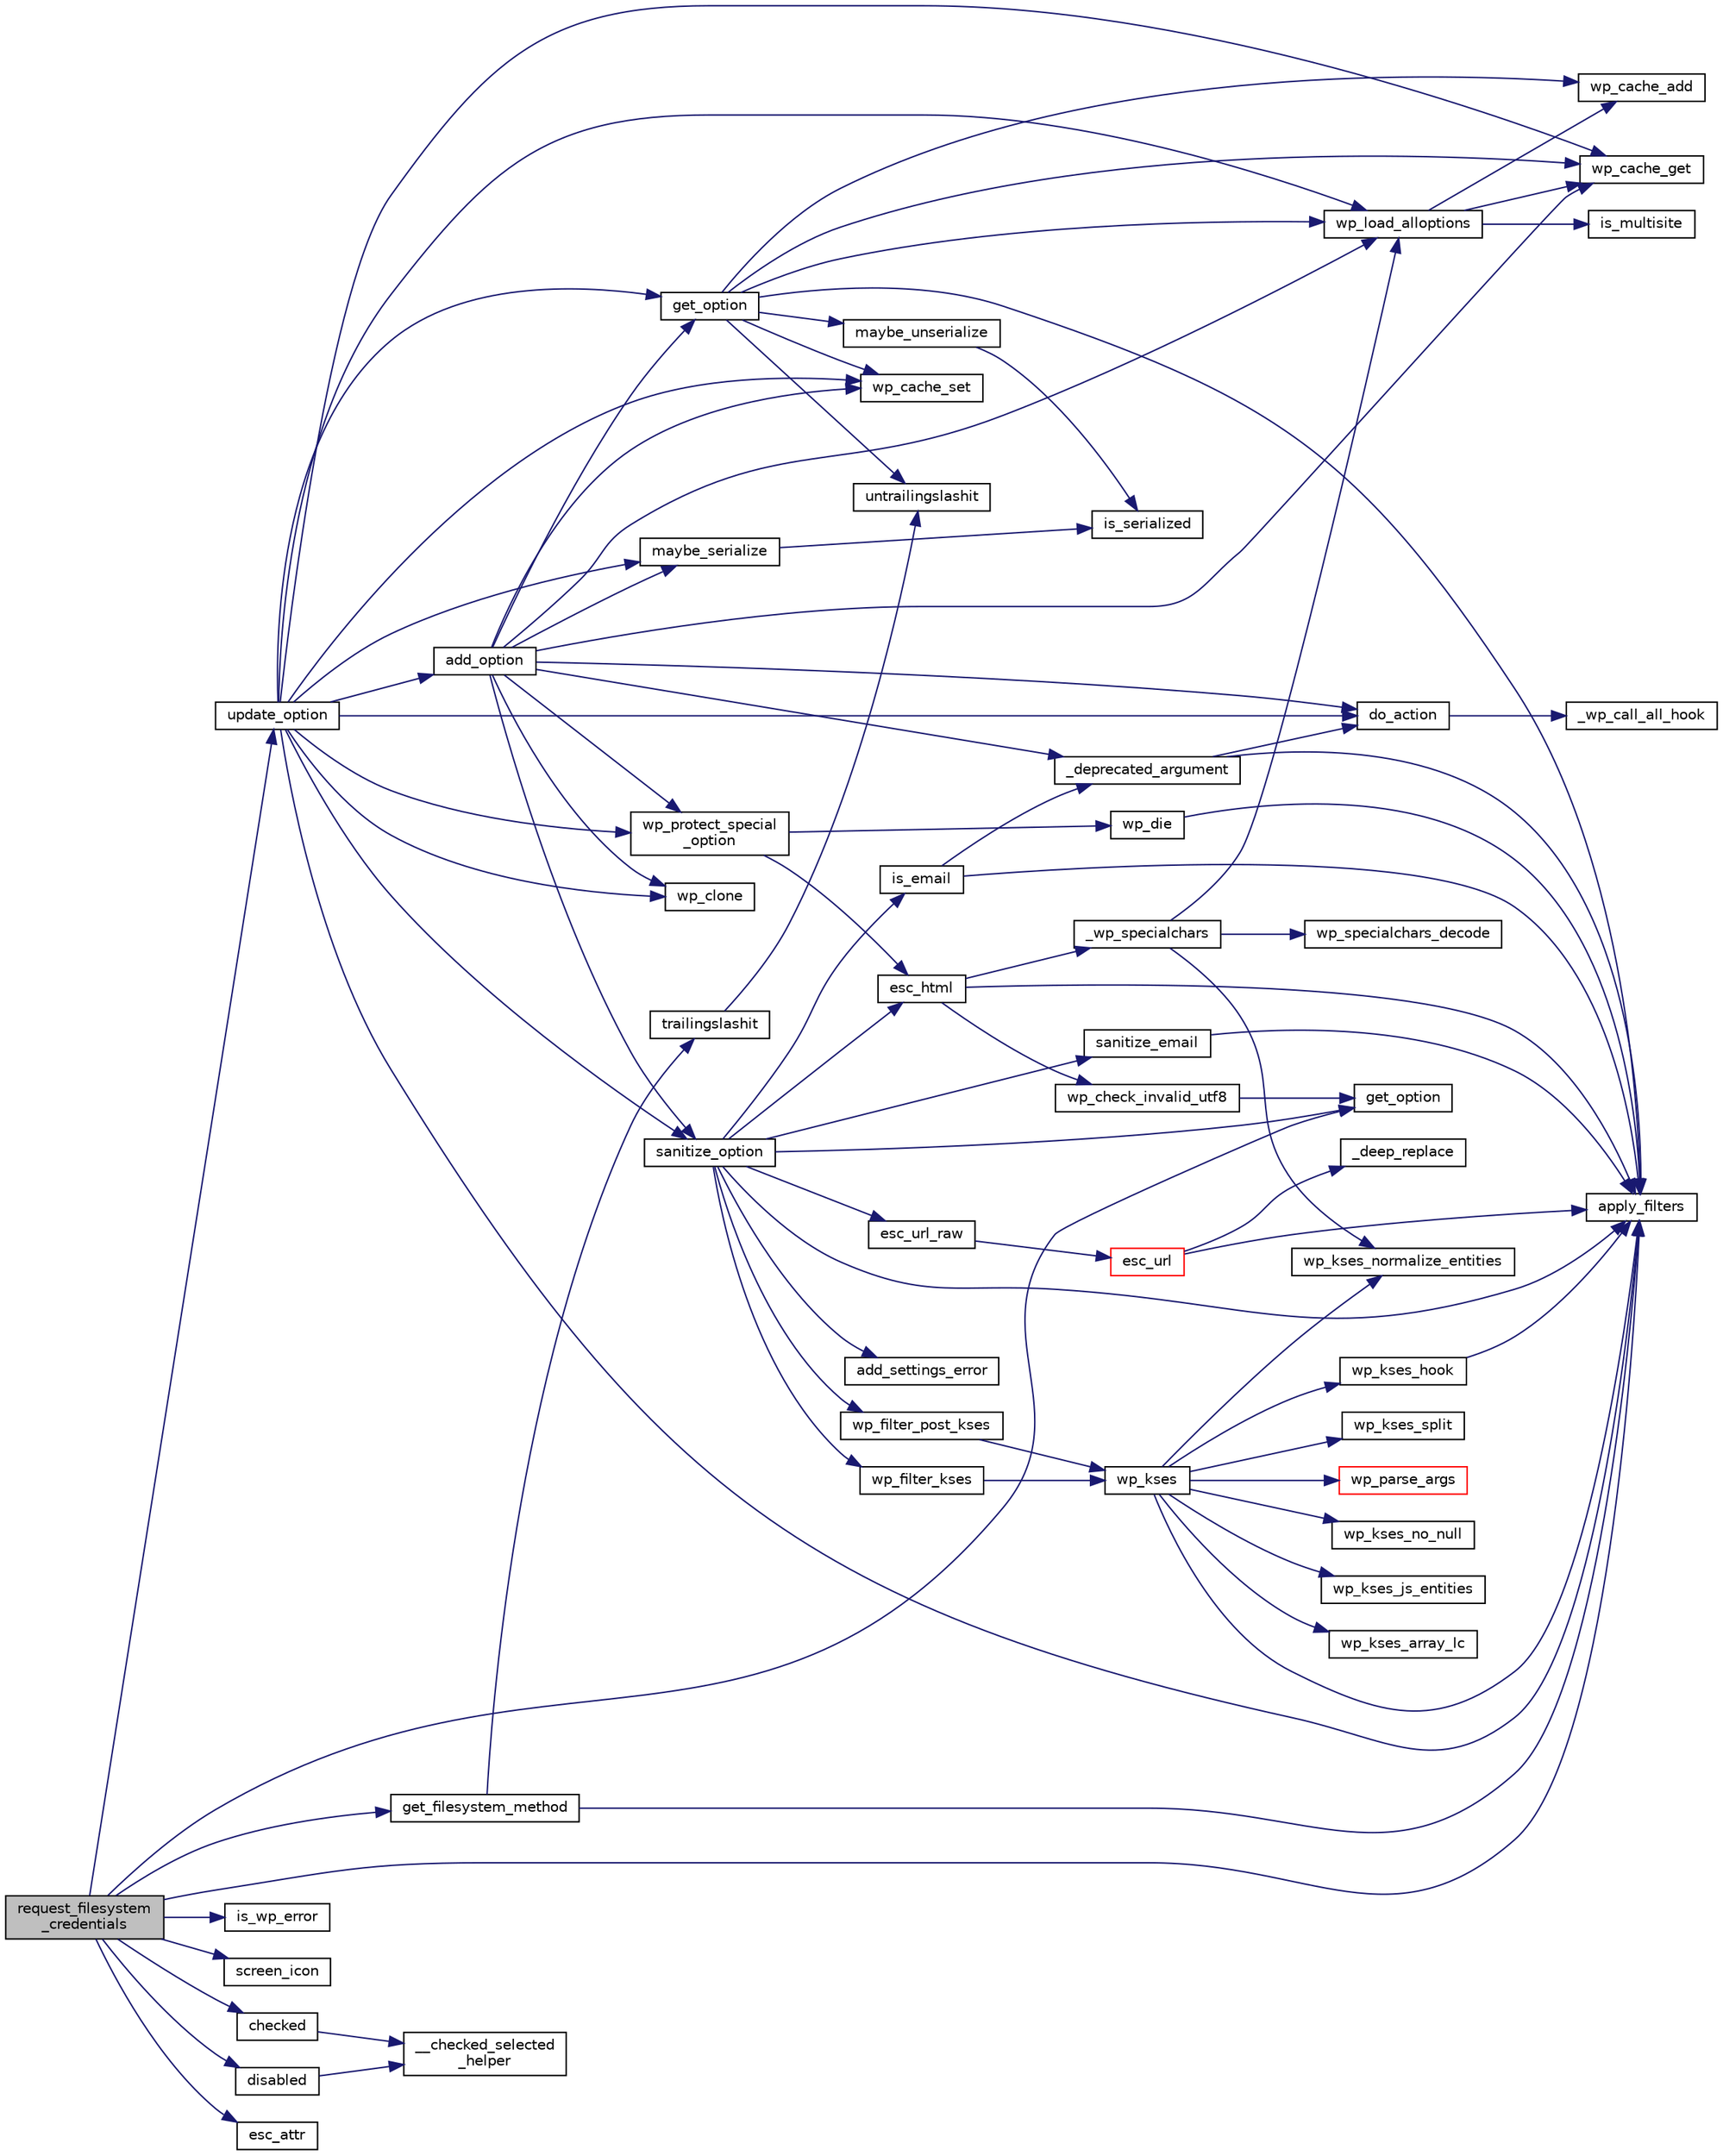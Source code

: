 digraph "request_filesystem_credentials"
{
  edge [fontname="Helvetica",fontsize="10",labelfontname="Helvetica",labelfontsize="10"];
  node [fontname="Helvetica",fontsize="10",shape=record];
  rankdir="LR";
  Node1 [label="request_filesystem\l_credentials",height=0.2,width=0.4,color="black", fillcolor="grey75", style="filled", fontcolor="black"];
  Node1 -> Node2 [color="midnightblue",fontsize="10",style="solid",fontname="Helvetica"];
  Node2 [label="apply_filters",height=0.2,width=0.4,color="black", fillcolor="white", style="filled",URL="$load-scripts_8php.html#a54639394aa645a2277ea41f3cbd23247"];
  Node1 -> Node3 [color="midnightblue",fontsize="10",style="solid",fontname="Helvetica"];
  Node3 [label="get_filesystem_method",height=0.2,width=0.4,color="black", fillcolor="white", style="filled",URL="$file_8php.html#aa5f330254456768061cce318b93e3b77"];
  Node3 -> Node4 [color="midnightblue",fontsize="10",style="solid",fontname="Helvetica"];
  Node4 [label="trailingslashit",height=0.2,width=0.4,color="black", fillcolor="white", style="filled",URL="$formatting_8php.html#a996c0584f3d97040938ef0073352c114"];
  Node4 -> Node5 [color="midnightblue",fontsize="10",style="solid",fontname="Helvetica"];
  Node5 [label="untrailingslashit",height=0.2,width=0.4,color="black", fillcolor="white", style="filled",URL="$formatting_8php.html#ab99d2b875428a3172f6ea9d4d2e33e72"];
  Node3 -> Node2 [color="midnightblue",fontsize="10",style="solid",fontname="Helvetica"];
  Node1 -> Node6 [color="midnightblue",fontsize="10",style="solid",fontname="Helvetica"];
  Node6 [label="get_option",height=0.2,width=0.4,color="black", fillcolor="white", style="filled",URL="$load-scripts_8php.html#aaf1220eff85fdd291725eabf743b2ed3"];
  Node1 -> Node7 [color="midnightblue",fontsize="10",style="solid",fontname="Helvetica"];
  Node7 [label="update_option",height=0.2,width=0.4,color="black", fillcolor="white", style="filled",URL="$wp-includes_2functions_8php.html#a7c47bc5d444687bebd583e6b5dfc04bc"];
  Node7 -> Node8 [color="midnightblue",fontsize="10",style="solid",fontname="Helvetica"];
  Node8 [label="wp_protect_special\l_option",height=0.2,width=0.4,color="black", fillcolor="white", style="filled",URL="$wp-includes_2functions_8php.html#a14e2fdc9d3820ce05d908085036ab590"];
  Node8 -> Node9 [color="midnightblue",fontsize="10",style="solid",fontname="Helvetica"];
  Node9 [label="wp_die",height=0.2,width=0.4,color="black", fillcolor="white", style="filled",URL="$wp-includes_2functions_8php.html#ab9c1ed31d0fdedf111cb1abb9a14512d"];
  Node9 -> Node2 [color="midnightblue",fontsize="10",style="solid",fontname="Helvetica"];
  Node8 -> Node10 [color="midnightblue",fontsize="10",style="solid",fontname="Helvetica"];
  Node10 [label="esc_html",height=0.2,width=0.4,color="black", fillcolor="white", style="filled",URL="$formatting_8php.html#a77a1b666b7ca0e393239a9e1d1af72d3"];
  Node10 -> Node11 [color="midnightblue",fontsize="10",style="solid",fontname="Helvetica"];
  Node11 [label="wp_check_invalid_utf8",height=0.2,width=0.4,color="black", fillcolor="white", style="filled",URL="$formatting_8php.html#a745879b47424ac7b0d3b95a1edec8361"];
  Node11 -> Node6 [color="midnightblue",fontsize="10",style="solid",fontname="Helvetica"];
  Node10 -> Node12 [color="midnightblue",fontsize="10",style="solid",fontname="Helvetica"];
  Node12 [label="_wp_specialchars",height=0.2,width=0.4,color="black", fillcolor="white", style="filled",URL="$formatting_8php.html#ab9121c7a11ad101936875a65b233e126"];
  Node12 -> Node13 [color="midnightblue",fontsize="10",style="solid",fontname="Helvetica"];
  Node13 [label="wp_load_alloptions",height=0.2,width=0.4,color="black", fillcolor="white", style="filled",URL="$wp-includes_2functions_8php.html#aeff01ba12b3fd6f81d3235d4f39a0963"];
  Node13 -> Node14 [color="midnightblue",fontsize="10",style="solid",fontname="Helvetica"];
  Node14 [label="is_multisite",height=0.2,width=0.4,color="black", fillcolor="white", style="filled",URL="$load_8php.html#a72e5386fcd7a5ce7526d208d0b03a0af"];
  Node13 -> Node15 [color="midnightblue",fontsize="10",style="solid",fontname="Helvetica"];
  Node15 [label="wp_cache_get",height=0.2,width=0.4,color="black", fillcolor="white", style="filled",URL="$cache_8php.html#a7c1a31cfb7178c3339cc5b4ebfe817ba"];
  Node13 -> Node16 [color="midnightblue",fontsize="10",style="solid",fontname="Helvetica"];
  Node16 [label="wp_cache_add",height=0.2,width=0.4,color="black", fillcolor="white", style="filled",URL="$cache_8php.html#a76d941b9157259776a90a4d1bd84dbb3"];
  Node12 -> Node17 [color="midnightblue",fontsize="10",style="solid",fontname="Helvetica"];
  Node17 [label="wp_specialchars_decode",height=0.2,width=0.4,color="black", fillcolor="white", style="filled",URL="$formatting_8php.html#a4389f130de336d59e890c79b10a60beb"];
  Node12 -> Node18 [color="midnightblue",fontsize="10",style="solid",fontname="Helvetica"];
  Node18 [label="wp_kses_normalize_entities",height=0.2,width=0.4,color="black", fillcolor="white", style="filled",URL="$kses_8php.html#abc0e5ed7e9bad89cc998a35b48653fdb"];
  Node10 -> Node2 [color="midnightblue",fontsize="10",style="solid",fontname="Helvetica"];
  Node7 -> Node19 [color="midnightblue",fontsize="10",style="solid",fontname="Helvetica"];
  Node19 [label="wp_clone",height=0.2,width=0.4,color="black", fillcolor="white", style="filled",URL="$load_8php.html#a3157b409437e9b47673e5d400d3fd2cd"];
  Node7 -> Node20 [color="midnightblue",fontsize="10",style="solid",fontname="Helvetica"];
  Node20 [label="sanitize_option",height=0.2,width=0.4,color="black", fillcolor="white", style="filled",URL="$formatting_8php.html#aec1146dad5e11a514cf39ac8857fff84"];
  Node20 -> Node21 [color="midnightblue",fontsize="10",style="solid",fontname="Helvetica"];
  Node21 [label="sanitize_email",height=0.2,width=0.4,color="black", fillcolor="white", style="filled",URL="$formatting_8php.html#a1a391a56d1c6c0e52239a553a0dbfb73"];
  Node21 -> Node2 [color="midnightblue",fontsize="10",style="solid",fontname="Helvetica"];
  Node20 -> Node22 [color="midnightblue",fontsize="10",style="solid",fontname="Helvetica"];
  Node22 [label="is_email",height=0.2,width=0.4,color="black", fillcolor="white", style="filled",URL="$formatting_8php.html#aa394269ea323c88435820bb0a0f5912f"];
  Node22 -> Node23 [color="midnightblue",fontsize="10",style="solid",fontname="Helvetica"];
  Node23 [label="_deprecated_argument",height=0.2,width=0.4,color="black", fillcolor="white", style="filled",URL="$wp-includes_2functions_8php.html#a275458f4feb9c42264630702cb4cd532"];
  Node23 -> Node24 [color="midnightblue",fontsize="10",style="solid",fontname="Helvetica"];
  Node24 [label="do_action",height=0.2,width=0.4,color="black", fillcolor="white", style="filled",URL="$wp-includes_2plugin_8php.html#aed75045b0b4572e55462b37b063a77cc"];
  Node24 -> Node25 [color="midnightblue",fontsize="10",style="solid",fontname="Helvetica"];
  Node25 [label="_wp_call_all_hook",height=0.2,width=0.4,color="black", fillcolor="white", style="filled",URL="$wp-includes_2plugin_8php.html#af891e88ab346a2da31111facfcf6b2cf"];
  Node23 -> Node2 [color="midnightblue",fontsize="10",style="solid",fontname="Helvetica"];
  Node22 -> Node2 [color="midnightblue",fontsize="10",style="solid",fontname="Helvetica"];
  Node20 -> Node6 [color="midnightblue",fontsize="10",style="solid",fontname="Helvetica"];
  Node20 -> Node26 [color="midnightblue",fontsize="10",style="solid",fontname="Helvetica"];
  Node26 [label="add_settings_error",height=0.2,width=0.4,color="black", fillcolor="white", style="filled",URL="$template_8php.html#ac54155d98db655b34d0c2c87d1e53c64"];
  Node20 -> Node27 [color="midnightblue",fontsize="10",style="solid",fontname="Helvetica"];
  Node27 [label="wp_filter_post_kses",height=0.2,width=0.4,color="black", fillcolor="white", style="filled",URL="$kses_8php.html#a230af4421562de3d4a98e45c3aece97e"];
  Node27 -> Node28 [color="midnightblue",fontsize="10",style="solid",fontname="Helvetica"];
  Node28 [label="wp_kses",height=0.2,width=0.4,color="black", fillcolor="white", style="filled",URL="$kses_8php.html#afd234b943dc5e393e74345096dde8cdf"];
  Node28 -> Node29 [color="midnightblue",fontsize="10",style="solid",fontname="Helvetica"];
  Node29 [label="wp_parse_args",height=0.2,width=0.4,color="red", fillcolor="white", style="filled",URL="$wp-includes_2functions_8php.html#aa3f6fdf5e7702fdd93e84301ea7987aa"];
  Node28 -> Node2 [color="midnightblue",fontsize="10",style="solid",fontname="Helvetica"];
  Node28 -> Node30 [color="midnightblue",fontsize="10",style="solid",fontname="Helvetica"];
  Node30 [label="wp_kses_no_null",height=0.2,width=0.4,color="black", fillcolor="white", style="filled",URL="$kses_8php.html#a6a32ba00333b67cff42a76ec3762e5c3"];
  Node28 -> Node31 [color="midnightblue",fontsize="10",style="solid",fontname="Helvetica"];
  Node31 [label="wp_kses_js_entities",height=0.2,width=0.4,color="black", fillcolor="white", style="filled",URL="$kses_8php.html#a3dec56a527f620ff81fa9dc188238b4f"];
  Node28 -> Node18 [color="midnightblue",fontsize="10",style="solid",fontname="Helvetica"];
  Node28 -> Node32 [color="midnightblue",fontsize="10",style="solid",fontname="Helvetica"];
  Node32 [label="wp_kses_array_lc",height=0.2,width=0.4,color="black", fillcolor="white", style="filled",URL="$kses_8php.html#ad4355541ce0446877f3dbeda68c0424f"];
  Node28 -> Node33 [color="midnightblue",fontsize="10",style="solid",fontname="Helvetica"];
  Node33 [label="wp_kses_hook",height=0.2,width=0.4,color="black", fillcolor="white", style="filled",URL="$kses_8php.html#a387ea2ab906936be7f094a0152f7886a"];
  Node33 -> Node2 [color="midnightblue",fontsize="10",style="solid",fontname="Helvetica"];
  Node28 -> Node34 [color="midnightblue",fontsize="10",style="solid",fontname="Helvetica"];
  Node34 [label="wp_kses_split",height=0.2,width=0.4,color="black", fillcolor="white", style="filled",URL="$kses_8php.html#a1157570413297149e62e627d8e10c6b9"];
  Node20 -> Node10 [color="midnightblue",fontsize="10",style="solid",fontname="Helvetica"];
  Node20 -> Node35 [color="midnightblue",fontsize="10",style="solid",fontname="Helvetica"];
  Node35 [label="wp_filter_kses",height=0.2,width=0.4,color="black", fillcolor="white", style="filled",URL="$kses_8php.html#af6783773872d185df590950785094df1"];
  Node35 -> Node28 [color="midnightblue",fontsize="10",style="solid",fontname="Helvetica"];
  Node20 -> Node36 [color="midnightblue",fontsize="10",style="solid",fontname="Helvetica"];
  Node36 [label="esc_url_raw",height=0.2,width=0.4,color="black", fillcolor="white", style="filled",URL="$formatting_8php.html#ad9e809b6901d247527672e11ce5d7368"];
  Node36 -> Node37 [color="midnightblue",fontsize="10",style="solid",fontname="Helvetica"];
  Node37 [label="esc_url",height=0.2,width=0.4,color="red", fillcolor="white", style="filled",URL="$formatting_8php.html#a42f495a436026ff2811d0d80caca937d"];
  Node37 -> Node38 [color="midnightblue",fontsize="10",style="solid",fontname="Helvetica"];
  Node38 [label="_deep_replace",height=0.2,width=0.4,color="black", fillcolor="white", style="filled",URL="$formatting_8php.html#a07cee162d2dea8a7e788f6542534490a"];
  Node37 -> Node2 [color="midnightblue",fontsize="10",style="solid",fontname="Helvetica"];
  Node20 -> Node2 [color="midnightblue",fontsize="10",style="solid",fontname="Helvetica"];
  Node7 -> Node39 [color="midnightblue",fontsize="10",style="solid",fontname="Helvetica"];
  Node39 [label="get_option",height=0.2,width=0.4,color="black", fillcolor="white", style="filled",URL="$wp-includes_2functions_8php.html#a2d0e41bee9ffe5bbc8afa3e0b348ed2c"];
  Node39 -> Node2 [color="midnightblue",fontsize="10",style="solid",fontname="Helvetica"];
  Node39 -> Node15 [color="midnightblue",fontsize="10",style="solid",fontname="Helvetica"];
  Node39 -> Node13 [color="midnightblue",fontsize="10",style="solid",fontname="Helvetica"];
  Node39 -> Node16 [color="midnightblue",fontsize="10",style="solid",fontname="Helvetica"];
  Node39 -> Node40 [color="midnightblue",fontsize="10",style="solid",fontname="Helvetica"];
  Node40 [label="wp_cache_set",height=0.2,width=0.4,color="black", fillcolor="white", style="filled",URL="$cache_8php.html#a7a7d3c617e76bc7bc5c00b2088942a38"];
  Node39 -> Node5 [color="midnightblue",fontsize="10",style="solid",fontname="Helvetica"];
  Node39 -> Node41 [color="midnightblue",fontsize="10",style="solid",fontname="Helvetica"];
  Node41 [label="maybe_unserialize",height=0.2,width=0.4,color="black", fillcolor="white", style="filled",URL="$wp-includes_2functions_8php.html#a3c69a81464e61cfafd41fc129b6df2d4"];
  Node41 -> Node42 [color="midnightblue",fontsize="10",style="solid",fontname="Helvetica"];
  Node42 [label="is_serialized",height=0.2,width=0.4,color="black", fillcolor="white", style="filled",URL="$wp-includes_2functions_8php.html#a37cf51e27d60d78b84d7242090153e40"];
  Node7 -> Node2 [color="midnightblue",fontsize="10",style="solid",fontname="Helvetica"];
  Node7 -> Node43 [color="midnightblue",fontsize="10",style="solid",fontname="Helvetica"];
  Node43 [label="add_option",height=0.2,width=0.4,color="black", fillcolor="white", style="filled",URL="$wp-includes_2functions_8php.html#afacc3facc45e9b1cf03120755d40f494"];
  Node43 -> Node23 [color="midnightblue",fontsize="10",style="solid",fontname="Helvetica"];
  Node43 -> Node8 [color="midnightblue",fontsize="10",style="solid",fontname="Helvetica"];
  Node43 -> Node19 [color="midnightblue",fontsize="10",style="solid",fontname="Helvetica"];
  Node43 -> Node20 [color="midnightblue",fontsize="10",style="solid",fontname="Helvetica"];
  Node43 -> Node15 [color="midnightblue",fontsize="10",style="solid",fontname="Helvetica"];
  Node43 -> Node39 [color="midnightblue",fontsize="10",style="solid",fontname="Helvetica"];
  Node43 -> Node44 [color="midnightblue",fontsize="10",style="solid",fontname="Helvetica"];
  Node44 [label="maybe_serialize",height=0.2,width=0.4,color="black", fillcolor="white", style="filled",URL="$wp-includes_2functions_8php.html#a1bace460c1029f9db159014e197b0744"];
  Node44 -> Node42 [color="midnightblue",fontsize="10",style="solid",fontname="Helvetica"];
  Node43 -> Node24 [color="midnightblue",fontsize="10",style="solid",fontname="Helvetica"];
  Node43 -> Node13 [color="midnightblue",fontsize="10",style="solid",fontname="Helvetica"];
  Node43 -> Node40 [color="midnightblue",fontsize="10",style="solid",fontname="Helvetica"];
  Node7 -> Node15 [color="midnightblue",fontsize="10",style="solid",fontname="Helvetica"];
  Node7 -> Node40 [color="midnightblue",fontsize="10",style="solid",fontname="Helvetica"];
  Node7 -> Node44 [color="midnightblue",fontsize="10",style="solid",fontname="Helvetica"];
  Node7 -> Node24 [color="midnightblue",fontsize="10",style="solid",fontname="Helvetica"];
  Node7 -> Node13 [color="midnightblue",fontsize="10",style="solid",fontname="Helvetica"];
  Node1 -> Node45 [color="midnightblue",fontsize="10",style="solid",fontname="Helvetica"];
  Node45 [label="is_wp_error",height=0.2,width=0.4,color="black", fillcolor="white", style="filled",URL="$classes_8php.html#a741b5ec807dbba8d2a0851e32e7d926c"];
  Node1 -> Node46 [color="midnightblue",fontsize="10",style="solid",fontname="Helvetica"];
  Node46 [label="screen_icon",height=0.2,width=0.4,color="black", fillcolor="white", style="filled",URL="$template_8php.html#a3ab1e6c129555cbcb3bdd5aa95938f3e"];
  Node1 -> Node47 [color="midnightblue",fontsize="10",style="solid",fontname="Helvetica"];
  Node47 [label="disabled",height=0.2,width=0.4,color="black", fillcolor="white", style="filled",URL="$general-template_8php.html#a1ca941104709dc012a22d68c50b20b2e"];
  Node47 -> Node48 [color="midnightblue",fontsize="10",style="solid",fontname="Helvetica"];
  Node48 [label="__checked_selected\l_helper",height=0.2,width=0.4,color="black", fillcolor="white", style="filled",URL="$general-template_8php.html#aa514284d2f4f2e3551981a4a87fa99d1"];
  Node1 -> Node49 [color="midnightblue",fontsize="10",style="solid",fontname="Helvetica"];
  Node49 [label="checked",height=0.2,width=0.4,color="black", fillcolor="white", style="filled",URL="$general-template_8php.html#ac5a8cddc08f21085ba0939cda4f64766"];
  Node49 -> Node48 [color="midnightblue",fontsize="10",style="solid",fontname="Helvetica"];
  Node1 -> Node50 [color="midnightblue",fontsize="10",style="solid",fontname="Helvetica"];
  Node50 [label="esc_attr",height=0.2,width=0.4,color="black", fillcolor="white", style="filled",URL="$load-scripts_8php.html#a0cf0f358a47f49ebdba78be2ed10a41c"];
}
